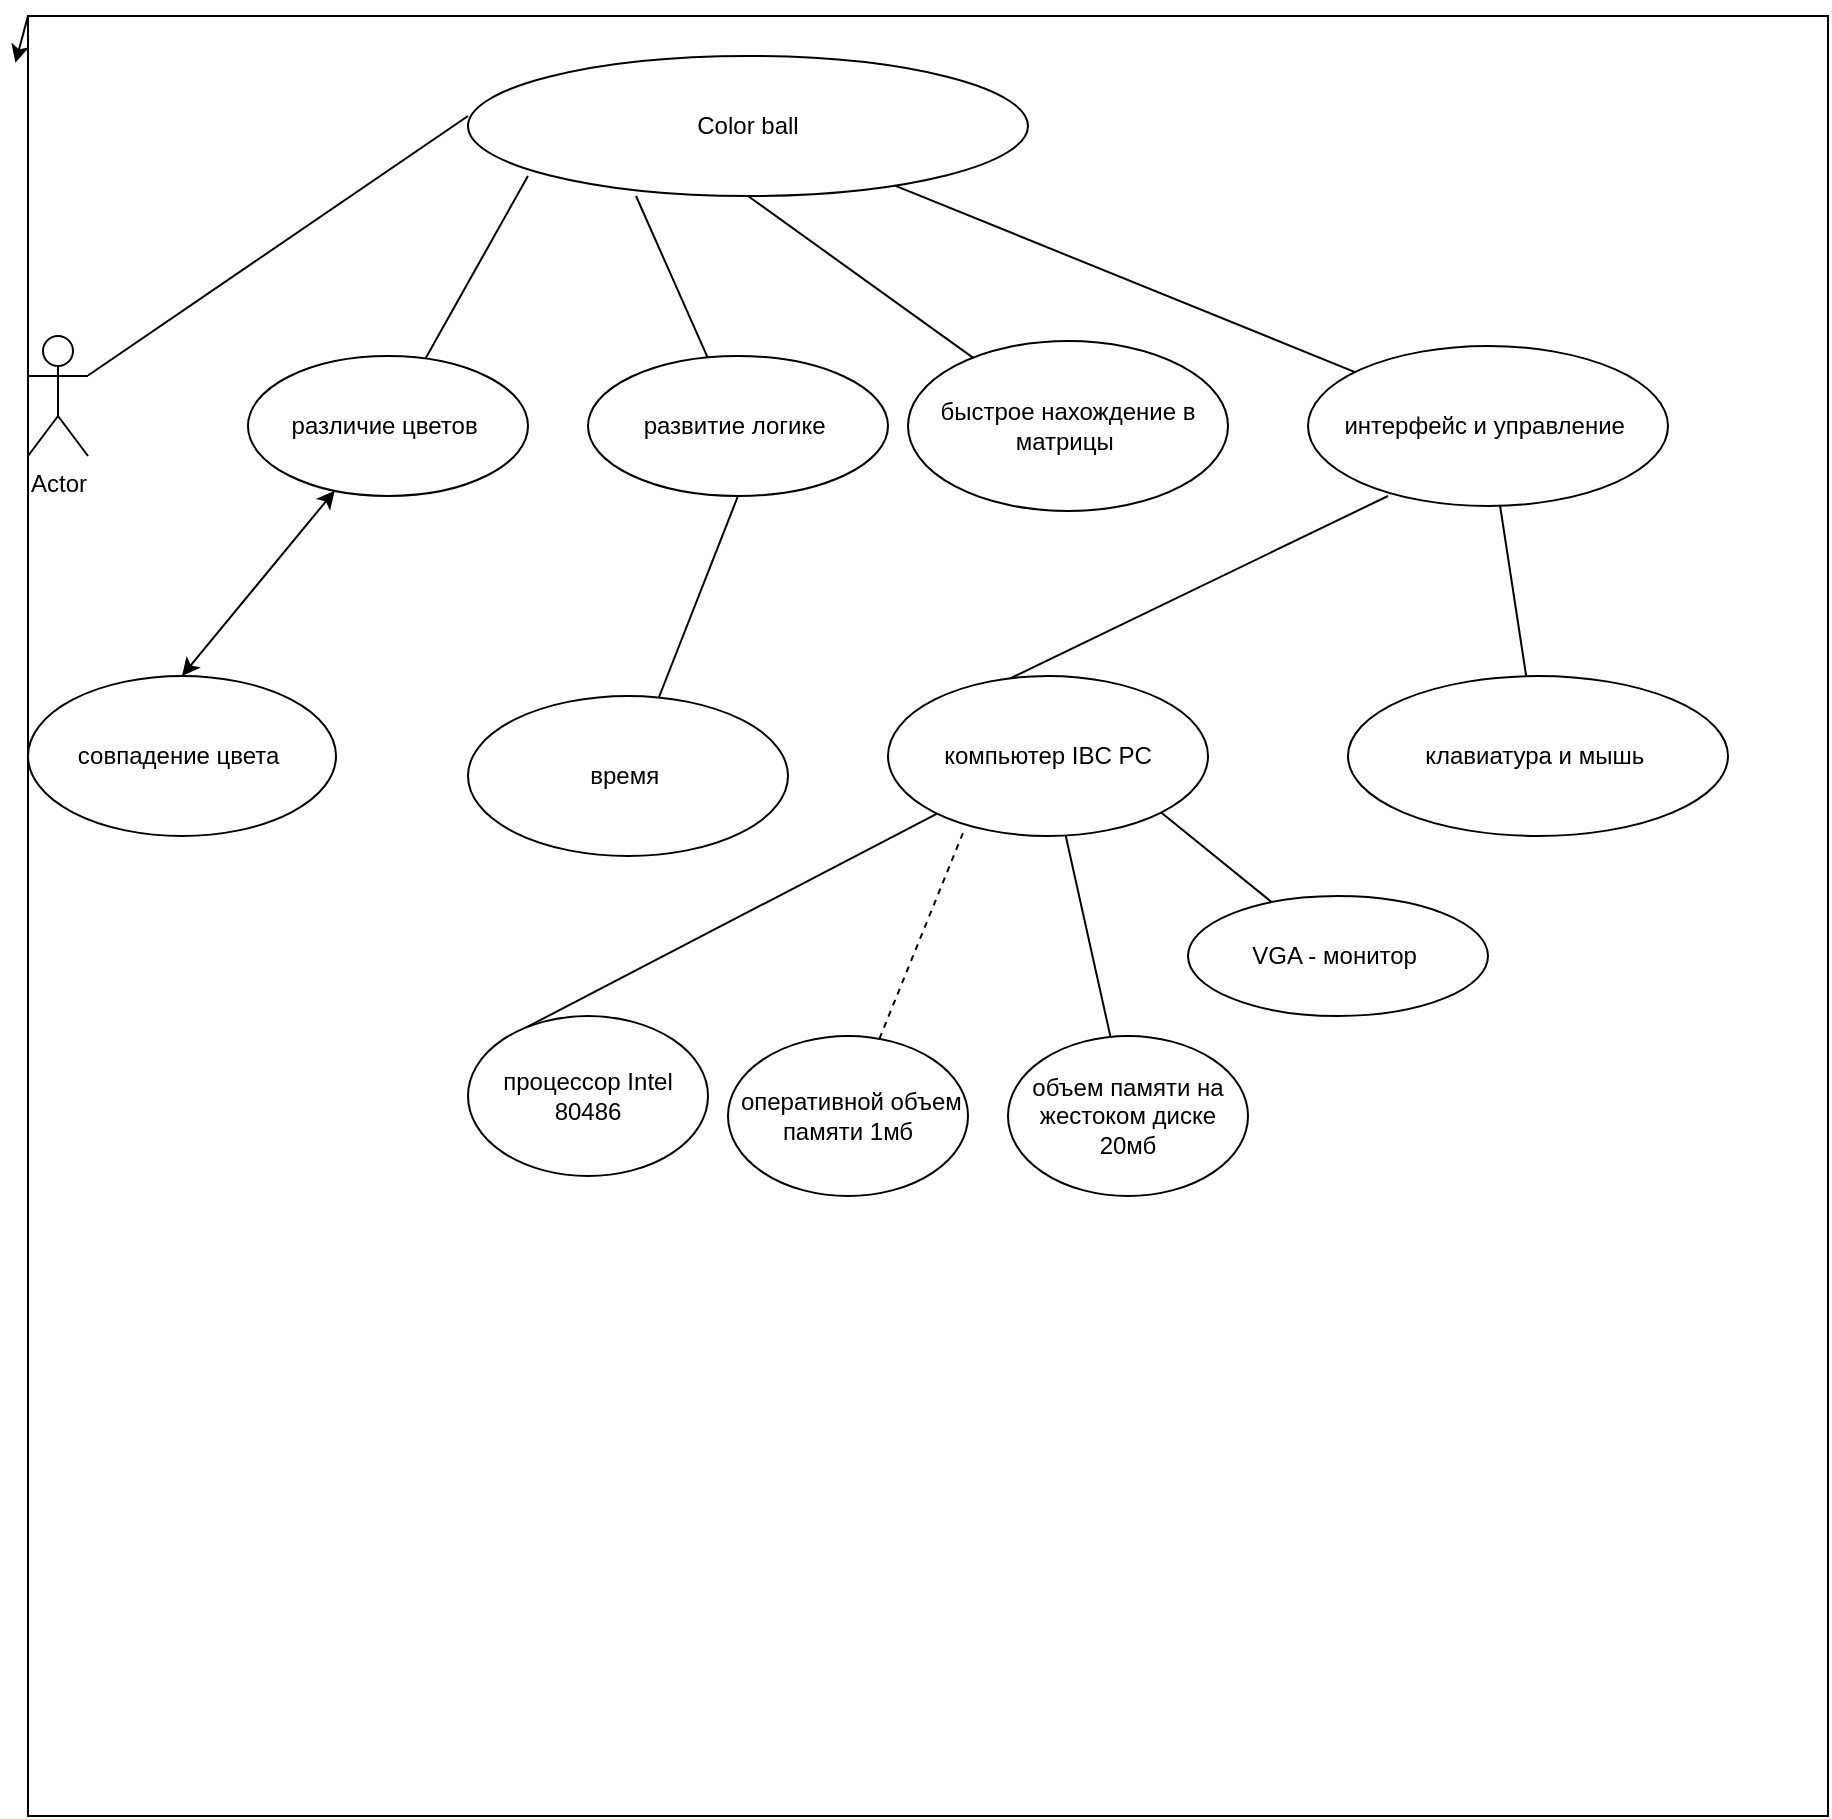 <mxfile version="13.1.1" type="github"><diagram id="JJlJ1vqF8yRDx3diDsOk" name="Страница 1"><mxGraphModel dx="929" dy="1602" grid="1" gridSize="10" guides="1" tooltips="1" connect="1" arrows="1" fold="1" page="1" pageScale="1" pageWidth="827" pageHeight="1169" math="0" shadow="0"><root><mxCell id="0"/><mxCell id="1" parent="0"/><mxCell id="JwIYeWsjBHdiOicjSFtR-34" value="" style="whiteSpace=wrap;html=1;aspect=fixed;" vertex="1" parent="1"><mxGeometry x="90" y="-360" width="900" height="900" as="geometry"/></mxCell><mxCell id="JwIYeWsjBHdiOicjSFtR-36" value="Actor" style="shape=umlActor;verticalLabelPosition=bottom;labelBackgroundColor=#ffffff;verticalAlign=top;html=1;outlineConnect=0;" vertex="1" parent="1"><mxGeometry x="90" y="-200" width="30" height="60" as="geometry"/></mxCell><mxCell id="JwIYeWsjBHdiOicjSFtR-37" value="Color ball" style="ellipse;whiteSpace=wrap;html=1;" vertex="1" parent="1"><mxGeometry x="310" y="-340" width="280" height="70" as="geometry"/></mxCell><mxCell id="JwIYeWsjBHdiOicjSFtR-39" style="edgeStyle=none;rounded=0;orthogonalLoop=1;jettySize=auto;html=1;exitX=0;exitY=0;exitDx=0;exitDy=0;entryX=-0.007;entryY=0.026;entryDx=0;entryDy=0;entryPerimeter=0;startArrow=none;startFill=0;" edge="1" parent="1" source="JwIYeWsjBHdiOicjSFtR-34" target="JwIYeWsjBHdiOicjSFtR-34"><mxGeometry relative="1" as="geometry"/></mxCell><mxCell id="JwIYeWsjBHdiOicjSFtR-46" value="" style="endArrow=none;html=1;exitX=0.107;exitY=0.857;exitDx=0;exitDy=0;exitPerimeter=0;" edge="1" parent="1" source="JwIYeWsjBHdiOicjSFtR-37" target="JwIYeWsjBHdiOicjSFtR-47"><mxGeometry width="50" height="50" relative="1" as="geometry"><mxPoint x="540" y="-120" as="sourcePoint"/><mxPoint x="600" y="-170" as="targetPoint"/></mxGeometry></mxCell><mxCell id="JwIYeWsjBHdiOicjSFtR-47" value="различие цветов&amp;nbsp;" style="ellipse;whiteSpace=wrap;html=1;" vertex="1" parent="1"><mxGeometry x="200" y="-190" width="140" height="70" as="geometry"/></mxCell><mxCell id="JwIYeWsjBHdiOicjSFtR-54" value="развитие логике&amp;nbsp;" style="ellipse;whiteSpace=wrap;html=1;" vertex="1" parent="1"><mxGeometry x="370" y="-190" width="150" height="70" as="geometry"/></mxCell><mxCell id="JwIYeWsjBHdiOicjSFtR-55" value="быстрое нахождение в матрицы&amp;nbsp;" style="ellipse;whiteSpace=wrap;html=1;" vertex="1" parent="1"><mxGeometry x="530" y="-197.5" width="160" height="85" as="geometry"/></mxCell><mxCell id="JwIYeWsjBHdiOicjSFtR-56" value="" style="endArrow=none;html=1;entryX=0.3;entryY=1;entryDx=0;entryDy=0;entryPerimeter=0;" edge="1" parent="1" source="JwIYeWsjBHdiOicjSFtR-54" target="JwIYeWsjBHdiOicjSFtR-37"><mxGeometry width="50" height="50" relative="1" as="geometry"><mxPoint x="540" y="-150" as="sourcePoint"/><mxPoint x="590" y="-200" as="targetPoint"/></mxGeometry></mxCell><mxCell id="JwIYeWsjBHdiOicjSFtR-58" value="" style="endArrow=none;html=1;exitX=0.5;exitY=1;exitDx=0;exitDy=0;" edge="1" parent="1" source="JwIYeWsjBHdiOicjSFtR-37" target="JwIYeWsjBHdiOicjSFtR-55"><mxGeometry width="50" height="50" relative="1" as="geometry"><mxPoint x="670" y="-140" as="sourcePoint"/><mxPoint x="720" y="-190" as="targetPoint"/></mxGeometry></mxCell><mxCell id="JwIYeWsjBHdiOicjSFtR-59" value="совпадение цвета&amp;nbsp;" style="ellipse;whiteSpace=wrap;html=1;" vertex="1" parent="1"><mxGeometry x="90" y="-30" width="154" height="80" as="geometry"/></mxCell><mxCell id="JwIYeWsjBHdiOicjSFtR-63" value="" style="endArrow=classic;startArrow=classic;html=1;exitX=0.5;exitY=0;exitDx=0;exitDy=0;" edge="1" parent="1" source="JwIYeWsjBHdiOicjSFtR-59" target="JwIYeWsjBHdiOicjSFtR-47"><mxGeometry width="50" height="50" relative="1" as="geometry"><mxPoint x="340" y="-10" as="sourcePoint"/><mxPoint x="390" y="-60" as="targetPoint"/></mxGeometry></mxCell><mxCell id="JwIYeWsjBHdiOicjSFtR-64" value="время&amp;nbsp;" style="ellipse;whiteSpace=wrap;html=1;" vertex="1" parent="1"><mxGeometry x="310" y="-20" width="160" height="80" as="geometry"/></mxCell><mxCell id="JwIYeWsjBHdiOicjSFtR-65" value="" style="endArrow=none;html=1;entryX=0.5;entryY=1;entryDx=0;entryDy=0;" edge="1" parent="1" source="JwIYeWsjBHdiOicjSFtR-64" target="JwIYeWsjBHdiOicjSFtR-54"><mxGeometry width="50" height="50" relative="1" as="geometry"><mxPoint x="530" y="-30" as="sourcePoint"/><mxPoint x="580" y="-80" as="targetPoint"/></mxGeometry></mxCell><mxCell id="JwIYeWsjBHdiOicjSFtR-67" value="" style="endArrow=none;html=1;" edge="1" parent="1" source="JwIYeWsjBHdiOicjSFtR-36"><mxGeometry width="50" height="50" relative="1" as="geometry"><mxPoint x="260" y="-260" as="sourcePoint"/><mxPoint x="310" y="-310" as="targetPoint"/></mxGeometry></mxCell><mxCell id="JwIYeWsjBHdiOicjSFtR-68" value="интерфейс и управление&amp;nbsp;" style="ellipse;whiteSpace=wrap;html=1;" vertex="1" parent="1"><mxGeometry x="730" y="-195" width="180" height="80" as="geometry"/></mxCell><mxCell id="JwIYeWsjBHdiOicjSFtR-69" value="" style="endArrow=none;html=1;" edge="1" parent="1" source="JwIYeWsjBHdiOicjSFtR-37" target="JwIYeWsjBHdiOicjSFtR-68"><mxGeometry width="50" height="50" relative="1" as="geometry"><mxPoint x="590" y="-250" as="sourcePoint"/><mxPoint x="640" y="-300" as="targetPoint"/></mxGeometry></mxCell><mxCell id="JwIYeWsjBHdiOicjSFtR-70" value="" style="endArrow=none;html=1;exitX=0.358;exitY=0.038;exitDx=0;exitDy=0;exitPerimeter=0;" edge="1" parent="1" source="JwIYeWsjBHdiOicjSFtR-71"><mxGeometry width="50" height="50" relative="1" as="geometry"><mxPoint x="720" y="-70" as="sourcePoint"/><mxPoint x="770" y="-120" as="targetPoint"/></mxGeometry></mxCell><mxCell id="JwIYeWsjBHdiOicjSFtR-71" value="компьютер IBC PC" style="ellipse;whiteSpace=wrap;html=1;" vertex="1" parent="1"><mxGeometry x="520" y="-30" width="160" height="80" as="geometry"/></mxCell><mxCell id="JwIYeWsjBHdiOicjSFtR-72" value="" style="endArrow=none;html=1;exitX=0;exitY=0;exitDx=0;exitDy=0;" edge="1" parent="1" source="JwIYeWsjBHdiOicjSFtR-73" target="JwIYeWsjBHdiOicjSFtR-71"><mxGeometry width="50" height="50" relative="1" as="geometry"><mxPoint x="550" y="130" as="sourcePoint"/><mxPoint x="600" y="80" as="targetPoint"/></mxGeometry></mxCell><mxCell id="JwIYeWsjBHdiOicjSFtR-73" value="процессор Intel 80486" style="ellipse;whiteSpace=wrap;html=1;" vertex="1" parent="1"><mxGeometry x="310" y="140" width="120" height="80" as="geometry"/></mxCell><mxCell id="JwIYeWsjBHdiOicjSFtR-74" value="&amp;nbsp;оперативной объем памяти 1мб" style="ellipse;whiteSpace=wrap;html=1;" vertex="1" parent="1"><mxGeometry x="440" y="150" width="120" height="80" as="geometry"/></mxCell><mxCell id="JwIYeWsjBHdiOicjSFtR-75" value="" style="endArrow=none;dashed=1;html=1;entryX=0.238;entryY=0.963;entryDx=0;entryDy=0;entryPerimeter=0;" edge="1" parent="1" source="JwIYeWsjBHdiOicjSFtR-74" target="JwIYeWsjBHdiOicjSFtR-71"><mxGeometry width="50" height="50" relative="1" as="geometry"><mxPoint x="590" y="90" as="sourcePoint"/><mxPoint x="640" y="40" as="targetPoint"/></mxGeometry></mxCell><mxCell id="JwIYeWsjBHdiOicjSFtR-76" value="объем памяти на жестоком диске 20мб" style="ellipse;whiteSpace=wrap;html=1;" vertex="1" parent="1"><mxGeometry x="580" y="150" width="120" height="80" as="geometry"/></mxCell><mxCell id="JwIYeWsjBHdiOicjSFtR-77" value="" style="endArrow=none;html=1;" edge="1" parent="1" source="JwIYeWsjBHdiOicjSFtR-76" target="JwIYeWsjBHdiOicjSFtR-71"><mxGeometry width="50" height="50" relative="1" as="geometry"><mxPoint x="610" y="100" as="sourcePoint"/><mxPoint x="660" y="50" as="targetPoint"/></mxGeometry></mxCell><mxCell id="JwIYeWsjBHdiOicjSFtR-78" value="" style="endArrow=none;html=1;" edge="1" parent="1" source="JwIYeWsjBHdiOicjSFtR-79" target="JwIYeWsjBHdiOicjSFtR-68"><mxGeometry width="50" height="50" relative="1" as="geometry"><mxPoint x="820" y="-60" as="sourcePoint"/><mxPoint x="870" y="-110" as="targetPoint"/></mxGeometry></mxCell><mxCell id="JwIYeWsjBHdiOicjSFtR-79" value="клавиатура и мышь&amp;nbsp;" style="ellipse;whiteSpace=wrap;html=1;" vertex="1" parent="1"><mxGeometry x="750" y="-30" width="190" height="80" as="geometry"/></mxCell><mxCell id="JwIYeWsjBHdiOicjSFtR-80" value="" style="endArrow=none;html=1;entryX=1;entryY=1;entryDx=0;entryDy=0;" edge="1" parent="1" source="JwIYeWsjBHdiOicjSFtR-81" target="JwIYeWsjBHdiOicjSFtR-71"><mxGeometry width="50" height="50" relative="1" as="geometry"><mxPoint x="650" y="80" as="sourcePoint"/><mxPoint x="700" y="30" as="targetPoint"/></mxGeometry></mxCell><mxCell id="JwIYeWsjBHdiOicjSFtR-81" value="VGA - монитор&amp;nbsp;" style="ellipse;whiteSpace=wrap;html=1;" vertex="1" parent="1"><mxGeometry x="670" y="80" width="150" height="60" as="geometry"/></mxCell></root></mxGraphModel></diagram></mxfile>